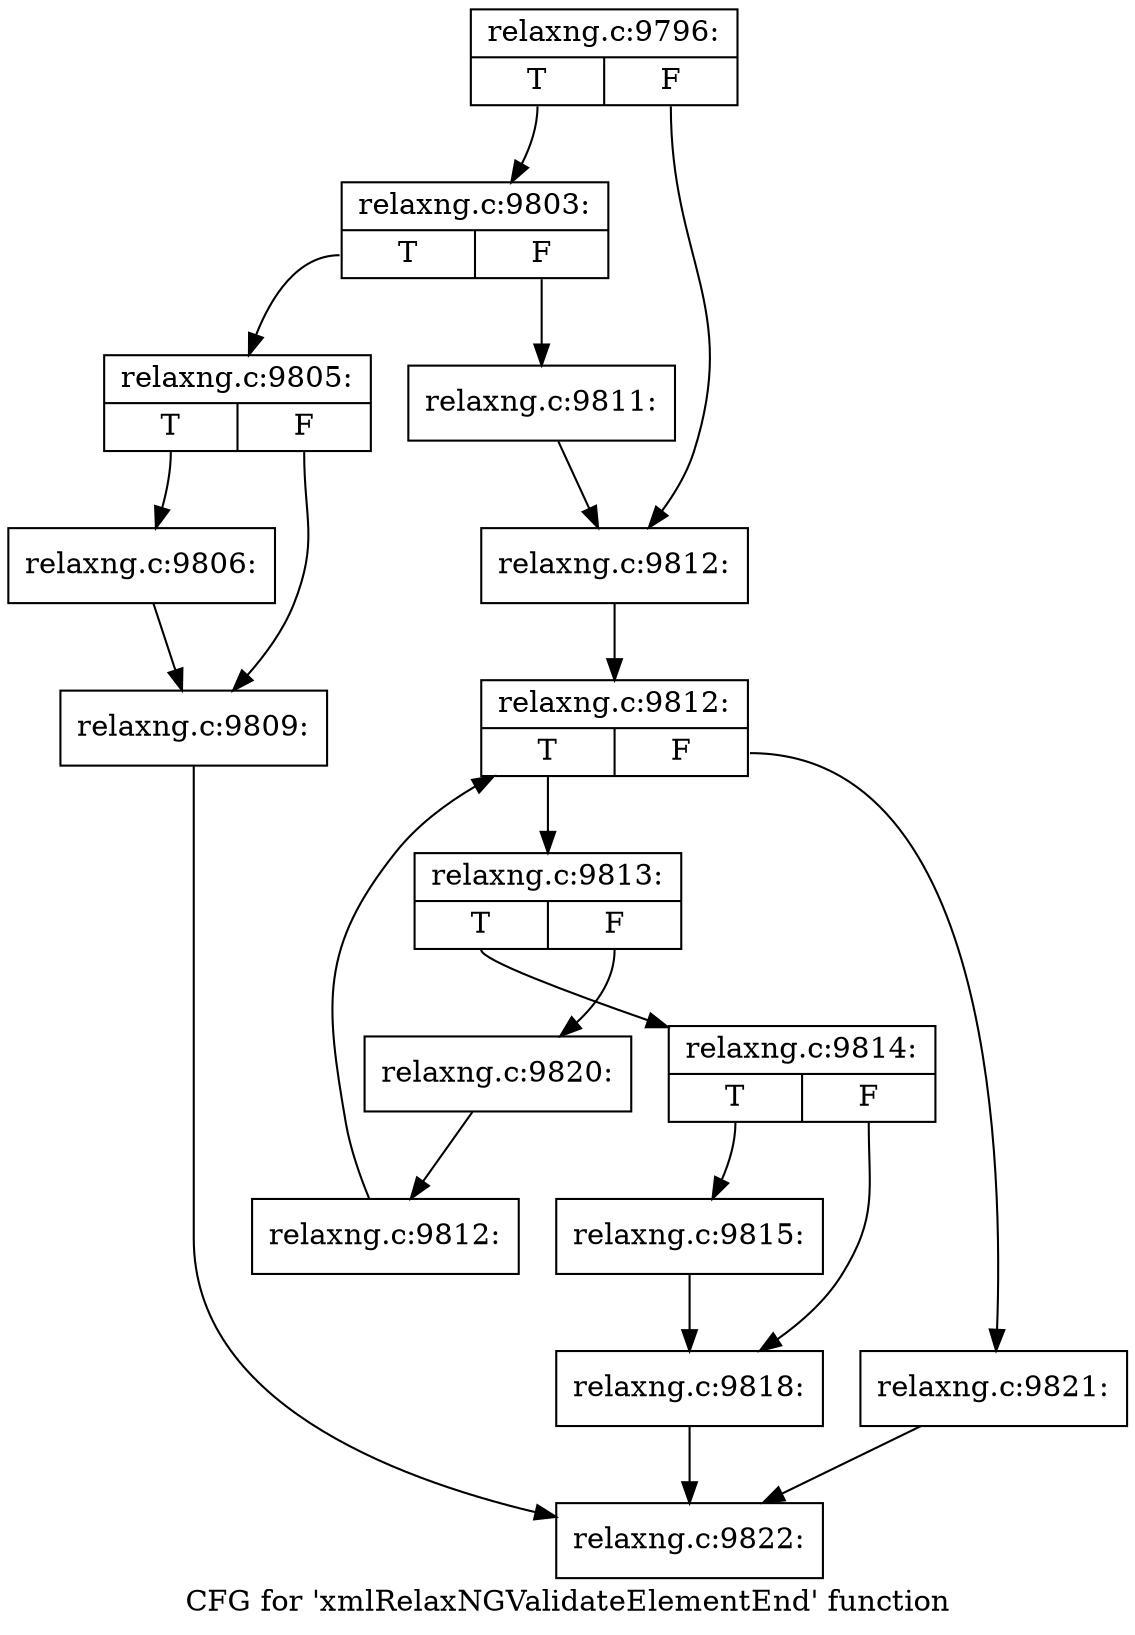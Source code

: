digraph "CFG for 'xmlRelaxNGValidateElementEnd' function" {
	label="CFG for 'xmlRelaxNGValidateElementEnd' function";

	Node0x3f08260 [shape=record,label="{relaxng.c:9796:|{<s0>T|<s1>F}}"];
	Node0x3f08260:s0 -> Node0x3f54e00;
	Node0x3f08260:s1 -> Node0x3f54e50;
	Node0x3f54e00 [shape=record,label="{relaxng.c:9803:|{<s0>T|<s1>F}}"];
	Node0x3f54e00:s0 -> Node0x3f55bd0;
	Node0x3f54e00:s1 -> Node0x3f56170;
	Node0x3f55bd0 [shape=record,label="{relaxng.c:9805:|{<s0>T|<s1>F}}"];
	Node0x3f55bd0:s0 -> Node0x3f56490;
	Node0x3f55bd0:s1 -> Node0x3f564e0;
	Node0x3f56490 [shape=record,label="{relaxng.c:9806:}"];
	Node0x3f56490 -> Node0x3f564e0;
	Node0x3f564e0 [shape=record,label="{relaxng.c:9809:}"];
	Node0x3f564e0 -> Node0x3f4ad70;
	Node0x3f56170 [shape=record,label="{relaxng.c:9811:}"];
	Node0x3f56170 -> Node0x3f54e50;
	Node0x3f54e50 [shape=record,label="{relaxng.c:9812:}"];
	Node0x3f54e50 -> Node0x3f57160;
	Node0x3f57160 [shape=record,label="{relaxng.c:9812:|{<s0>T|<s1>F}}"];
	Node0x3f57160:s0 -> Node0x3f573c0;
	Node0x3f57160:s1 -> Node0x3f57000;
	Node0x3f573c0 [shape=record,label="{relaxng.c:9813:|{<s0>T|<s1>F}}"];
	Node0x3f573c0:s0 -> Node0x3f57810;
	Node0x3f573c0:s1 -> Node0x3f57860;
	Node0x3f57810 [shape=record,label="{relaxng.c:9814:|{<s0>T|<s1>F}}"];
	Node0x3f57810:s0 -> Node0x3f57dd0;
	Node0x3f57810:s1 -> Node0x3f57e20;
	Node0x3f57dd0 [shape=record,label="{relaxng.c:9815:}"];
	Node0x3f57dd0 -> Node0x3f57e20;
	Node0x3f57e20 [shape=record,label="{relaxng.c:9818:}"];
	Node0x3f57e20 -> Node0x3f4ad70;
	Node0x3f57860 [shape=record,label="{relaxng.c:9820:}"];
	Node0x3f57860 -> Node0x3f57370;
	Node0x3f57370 [shape=record,label="{relaxng.c:9812:}"];
	Node0x3f57370 -> Node0x3f57160;
	Node0x3f57000 [shape=record,label="{relaxng.c:9821:}"];
	Node0x3f57000 -> Node0x3f4ad70;
	Node0x3f4ad70 [shape=record,label="{relaxng.c:9822:}"];
}
